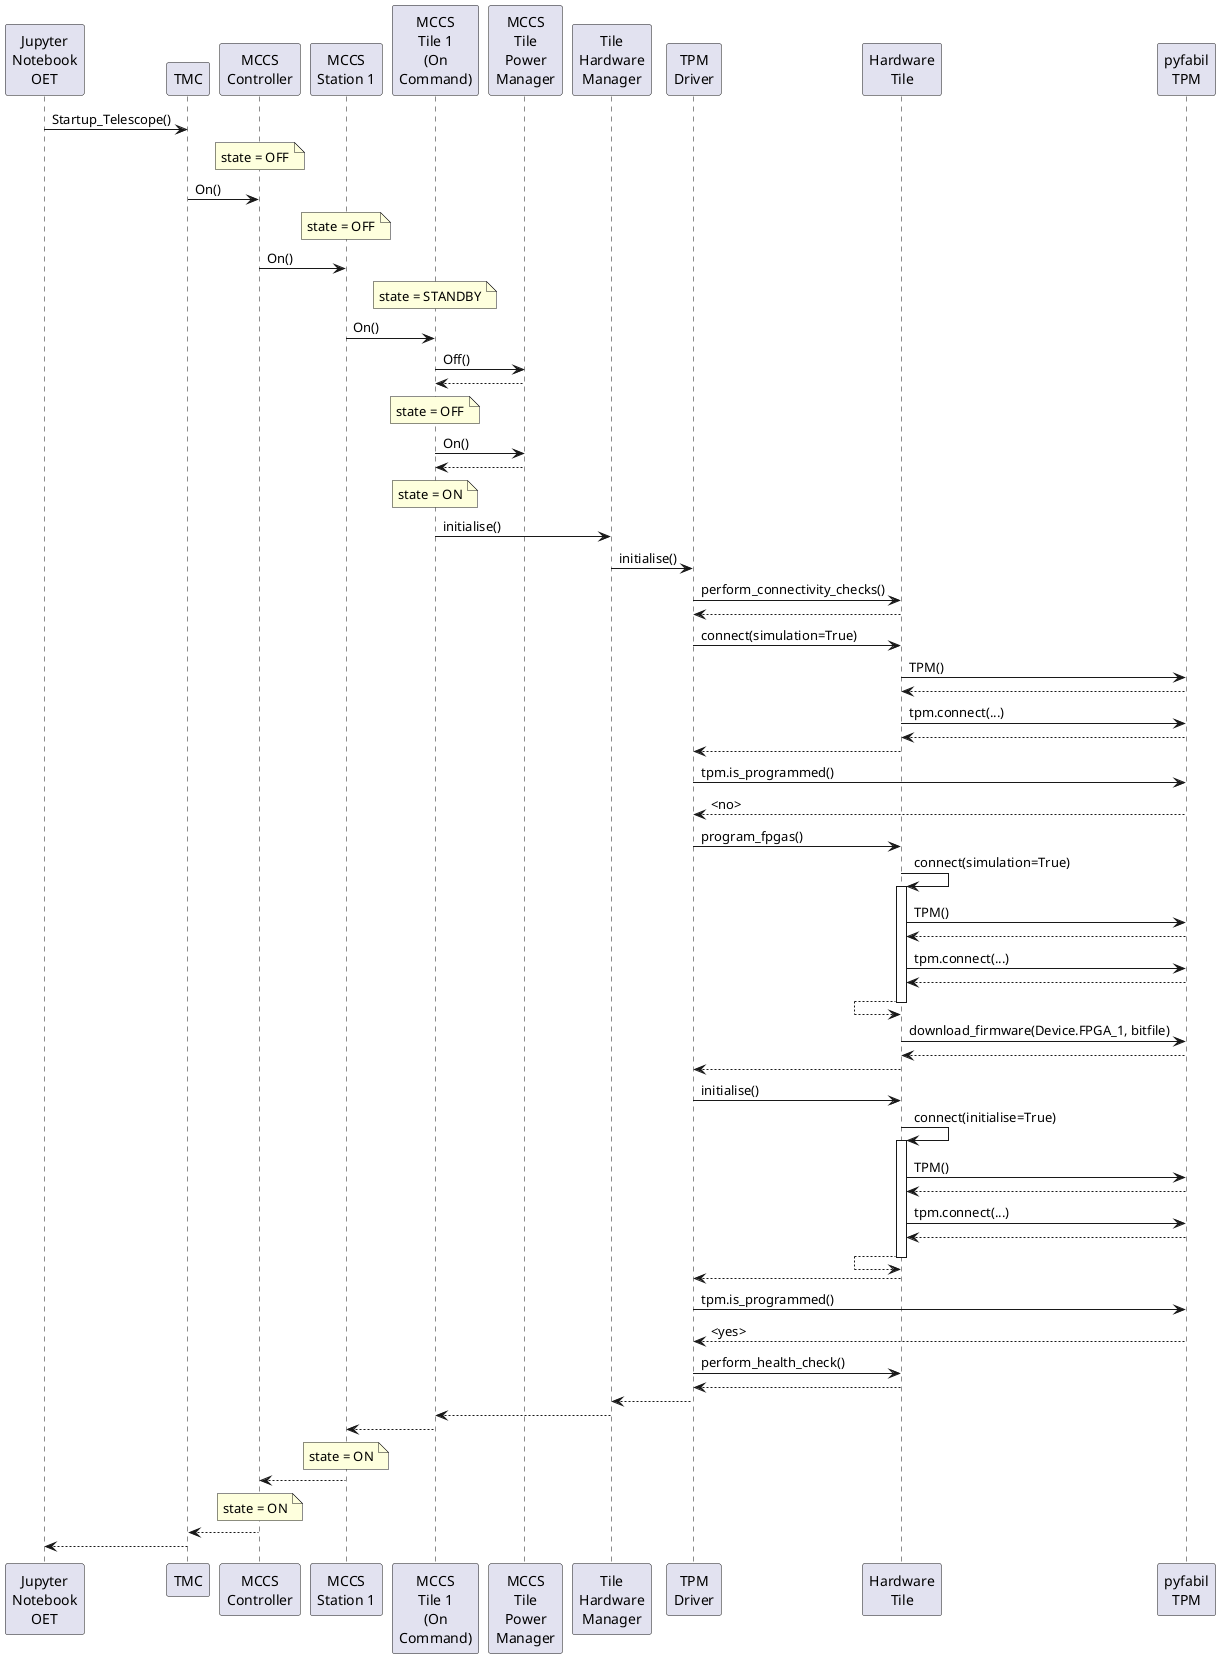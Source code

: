 @startuml

participant "Jupyter\nNotebook\nOET" as Jupyter
participant "TMC" as TMC
participant "MCCS\nController" as MCCS_Controller
participant "MCCS\nStation 1" as MCCS_Station_1
participant "MCCS\nTile 1\n(On\nCommand)" as MCCS_Tile_1
participant "MCCS\nTile\nPower\nManager" as MCCS_Tile_PM
participant "Tile\nHardware\nManager" as Tile_HW_Man
participant "TPM\nDriver" as TPM_Drv
participant "Hardware\nTile" as HW_Tile
participant "pyfabil\nTPM" as TPM

Jupyter -> TMC: Startup_Telescope()
note over MCCS_Controller: state = OFF
TMC -> MCCS_Controller: On()
note over MCCS_Station_1: state = OFF
MCCS_Controller -> MCCS_Station_1: On()

note over MCCS_Tile_1: state = STANDBY

MCCS_Station_1 -> MCCS_Tile_1: On()

MCCS_Tile_1 -> MCCS_Tile_PM: Off()
MCCS_Tile_1 <-- MCCS_Tile_PM:

note over MCCS_Tile_1: state = OFF

MCCS_Tile_1 -> MCCS_Tile_PM: On()
MCCS_Tile_1 <-- MCCS_Tile_PM:

note over MCCS_Tile_1: state = ON

MCCS_Tile_1 -> Tile_HW_Man: initialise()

Tile_HW_Man -> TPM_Drv: initialise()
TPM_Drv -> HW_Tile: perform_connectivity_checks()
TPM_Drv <-- HW_Tile:
TPM_Drv -> HW_Tile: connect(simulation=True)
HW_Tile -> TPM: TPM()
HW_Tile <-- TPM:
HW_Tile -> TPM: tpm.connect(...)
HW_Tile <-- TPM:
TPM_Drv <-- HW_Tile:
TPM_Drv -> TPM: tpm.is_programmed()
TPM_Drv <-- TPM: <no>

TPM_Drv -> HW_Tile: program_fpgas()
HW_Tile -> HW_Tile: connect(simulation=True)
activate HW_Tile
HW_Tile -> TPM: TPM()
HW_Tile <-- TPM:
HW_Tile -> TPM: tpm.connect(...)
HW_Tile <-- TPM:
HW_Tile <-- HW_Tile:
deactivate HW_Tile
HW_Tile -> TPM: download_firmware(Device.FPGA_1, bitfile)
HW_Tile <-- TPM:
TPM_Drv <-- HW_Tile:

TPM_Drv -> HW_Tile: initialise()

HW_Tile -> HW_Tile: connect(initialise=True)
activate HW_Tile
HW_Tile -> TPM: TPM()
HW_Tile <-- TPM:
HW_Tile -> TPM: tpm.connect(...)
HW_Tile <-- TPM:
HW_Tile <-- HW_Tile:
deactivate HW_Tile
TPM_Drv <-- HW_Tile:

TPM_Drv -> TPM: tpm.is_programmed()
TPM_Drv <-- TPM: <yes>

TPM_Drv -> HW_Tile: perform_health_check()
TPM_Drv <-- HW_Tile:

Tile_HW_Man <-- TPM_Drv:
MCCS_Tile_1 <-- Tile_HW_Man:

MCCS_Station_1 <-- MCCS_Tile_1:
note over MCCS_Station_1: state = ON

MCCS_Controller <-- MCCS_Station_1:
note over MCCS_Controller: state = ON

TMC <-- MCCS_Controller:
Jupyter <-- TMC:

@enduml
